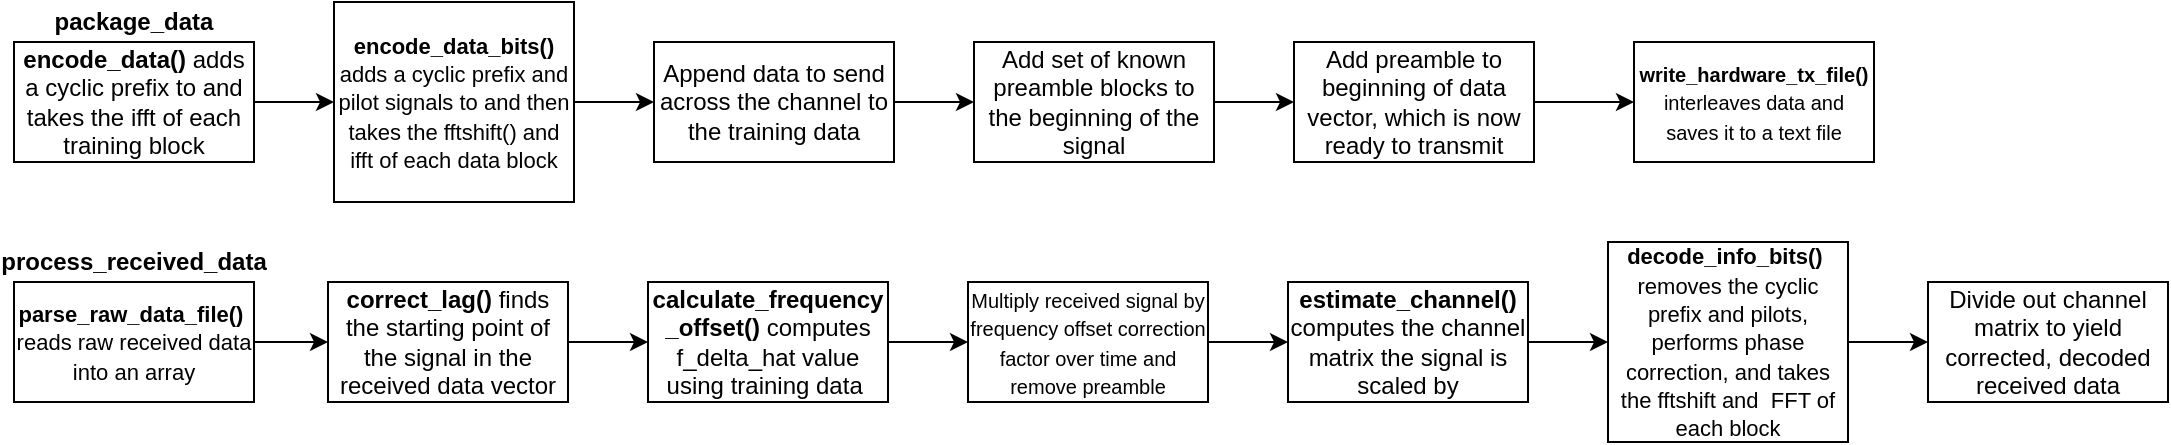 <mxfile version="14.5.7" type="device"><diagram id="XLfQrjq-UZWomE4vZ055" name="Page-1"><mxGraphModel dx="1221" dy="1722" grid="1" gridSize="10" guides="1" tooltips="1" connect="1" arrows="1" fold="1" page="1" pageScale="1" pageWidth="850" pageHeight="1100" math="0" shadow="0"><root><mxCell id="0"/><mxCell id="1" parent="0"/><mxCell id="4xP-gwoIBvNAlvfqSho9-5" style="edgeStyle=orthogonalEdgeStyle;rounded=0;orthogonalLoop=1;jettySize=auto;html=1;exitX=1;exitY=0.5;exitDx=0;exitDy=0;" parent="1" source="USOnyVhgLANyw6yHIsG9-8" target="4xP-gwoIBvNAlvfqSho9-3" edge="1"><mxGeometry relative="1" as="geometry"/></mxCell><mxCell id="USOnyVhgLANyw6yHIsG9-8" value="&lt;b&gt;encode_data()&amp;nbsp;&lt;/b&gt;adds a cyclic prefix to and takes the ifft of each training block" style="rounded=0;whiteSpace=wrap;html=1;" parent="1" vertex="1"><mxGeometry x="30" y="-940" width="120" height="60" as="geometry"/></mxCell><mxCell id="USOnyVhgLANyw6yHIsG9-13" style="edgeStyle=orthogonalEdgeStyle;rounded=0;orthogonalLoop=1;jettySize=auto;html=1;exitX=1;exitY=0.5;exitDx=0;exitDy=0;" parent="1" source="USOnyVhgLANyw6yHIsG9-9" target="USOnyVhgLANyw6yHIsG9-10" edge="1"><mxGeometry relative="1" as="geometry"/></mxCell><mxCell id="USOnyVhgLANyw6yHIsG9-9" value="Append data to send across the channel to the training data" style="rounded=0;whiteSpace=wrap;html=1;" parent="1" vertex="1"><mxGeometry x="350" y="-940" width="120" height="60" as="geometry"/></mxCell><mxCell id="USOnyVhgLANyw6yHIsG9-12" style="edgeStyle=orthogonalEdgeStyle;rounded=0;orthogonalLoop=1;jettySize=auto;html=1;exitX=1;exitY=0.5;exitDx=0;exitDy=0;entryX=0;entryY=0.5;entryDx=0;entryDy=0;" parent="1" source="USOnyVhgLANyw6yHIsG9-10" target="USOnyVhgLANyw6yHIsG9-11" edge="1"><mxGeometry relative="1" as="geometry"/></mxCell><mxCell id="USOnyVhgLANyw6yHIsG9-10" value="&lt;font face=&quot;helvetica&quot; style=&quot;font-size: 12px&quot;&gt;Add set of known preamble blocks to the beginning of the signal&lt;/font&gt;" style="rounded=0;whiteSpace=wrap;html=1;" parent="1" vertex="1"><mxGeometry x="510" y="-940" width="120" height="60" as="geometry"/></mxCell><mxCell id="2d6g4IFfXJy1rklYweT3-3" style="edgeStyle=orthogonalEdgeStyle;rounded=0;orthogonalLoop=1;jettySize=auto;html=1;exitX=1;exitY=0.5;exitDx=0;exitDy=0;entryX=0;entryY=0.5;entryDx=0;entryDy=0;" edge="1" parent="1" source="USOnyVhgLANyw6yHIsG9-11" target="2d6g4IFfXJy1rklYweT3-2"><mxGeometry relative="1" as="geometry"/></mxCell><mxCell id="USOnyVhgLANyw6yHIsG9-11" value="Add preamble to beginning of data vector, which is now ready to transmit" style="rounded=0;whiteSpace=wrap;html=1;" parent="1" vertex="1"><mxGeometry x="670" y="-940" width="120" height="60" as="geometry"/></mxCell><mxCell id="USOnyVhgLANyw6yHIsG9-16" value="&lt;b&gt;package_data&lt;/b&gt;" style="text;html=1;strokeColor=none;fillColor=none;align=center;verticalAlign=middle;whiteSpace=wrap;rounded=0;" parent="1" vertex="1"><mxGeometry x="30" y="-960" width="120" height="20" as="geometry"/></mxCell><mxCell id="USOnyVhgLANyw6yHIsG9-25" style="edgeStyle=orthogonalEdgeStyle;rounded=0;orthogonalLoop=1;jettySize=auto;html=1;exitX=1;exitY=0.5;exitDx=0;exitDy=0;entryX=0;entryY=0.5;entryDx=0;entryDy=0;" parent="1" edge="1"><mxGeometry relative="1" as="geometry"><mxPoint x="830" y="-1030" as="targetPoint"/></mxGeometry></mxCell><mxCell id="USOnyVhgLANyw6yHIsG9-23" style="edgeStyle=orthogonalEdgeStyle;rounded=0;orthogonalLoop=1;jettySize=auto;html=1;exitX=1;exitY=0.5;exitDx=0;exitDy=0;entryX=0;entryY=0.5;entryDx=0;entryDy=0;" parent="1" edge="1"><mxGeometry relative="1" as="geometry"><mxPoint x="790" y="-910" as="sourcePoint"/></mxGeometry></mxCell><mxCell id="1vNP-OkM8-pdPHr2b6XL-9" style="edgeStyle=orthogonalEdgeStyle;rounded=0;orthogonalLoop=1;jettySize=auto;html=1;exitX=1;exitY=0.5;exitDx=0;exitDy=0;entryX=0;entryY=0.5;entryDx=0;entryDy=0;" parent="1" source="1vNP-OkM8-pdPHr2b6XL-1" target="1vNP-OkM8-pdPHr2b6XL-2" edge="1"><mxGeometry relative="1" as="geometry"/></mxCell><mxCell id="1vNP-OkM8-pdPHr2b6XL-1" value="&lt;b&gt;correct_lag()&lt;/b&gt;&amp;nbsp;finds the starting point of the signal in the received data vector" style="rounded=0;whiteSpace=wrap;html=1;" parent="1" vertex="1"><mxGeometry x="187" y="-820" width="120" height="60" as="geometry"/></mxCell><mxCell id="1vNP-OkM8-pdPHr2b6XL-10" style="edgeStyle=orthogonalEdgeStyle;rounded=0;orthogonalLoop=1;jettySize=auto;html=1;exitX=1;exitY=0.5;exitDx=0;exitDy=0;entryX=0;entryY=0.5;entryDx=0;entryDy=0;" parent="1" source="1vNP-OkM8-pdPHr2b6XL-2" target="1vNP-OkM8-pdPHr2b6XL-3" edge="1"><mxGeometry relative="1" as="geometry"/></mxCell><mxCell id="1vNP-OkM8-pdPHr2b6XL-2" value="&lt;b&gt;calculate_frequency&lt;br&gt;_offset() &lt;/b&gt;computes f_delta_hat value using training data&amp;nbsp;" style="rounded=0;whiteSpace=wrap;html=1;" parent="1" vertex="1"><mxGeometry x="347" y="-820" width="120" height="60" as="geometry"/></mxCell><mxCell id="1vNP-OkM8-pdPHr2b6XL-13" style="edgeStyle=orthogonalEdgeStyle;rounded=0;orthogonalLoop=1;jettySize=auto;html=1;exitX=1;exitY=0.5;exitDx=0;exitDy=0;" parent="1" source="1vNP-OkM8-pdPHr2b6XL-3" target="1vNP-OkM8-pdPHr2b6XL-4" edge="1"><mxGeometry relative="1" as="geometry"/></mxCell><mxCell id="1vNP-OkM8-pdPHr2b6XL-3" value="&lt;font face=&quot;helvetica&quot; style=&quot;font-size: 10px&quot;&gt;Multiply received signal by frequency offset correction factor over time and remove preamble&lt;/font&gt;" style="rounded=0;whiteSpace=wrap;html=1;" parent="1" vertex="1"><mxGeometry x="507" y="-820" width="120" height="60" as="geometry"/></mxCell><mxCell id="1vNP-OkM8-pdPHr2b6XL-12" style="edgeStyle=orthogonalEdgeStyle;rounded=0;orthogonalLoop=1;jettySize=auto;html=1;exitX=1;exitY=0.5;exitDx=0;exitDy=0;" parent="1" source="1vNP-OkM8-pdPHr2b6XL-4" target="1vNP-OkM8-pdPHr2b6XL-6" edge="1"><mxGeometry relative="1" as="geometry"/></mxCell><mxCell id="1vNP-OkM8-pdPHr2b6XL-4" value="&lt;b&gt;estimate_channel() &lt;/b&gt;computes the channel matrix the signal is scaled by" style="rounded=0;whiteSpace=wrap;html=1;" parent="1" vertex="1"><mxGeometry x="667" y="-820" width="120" height="60" as="geometry"/></mxCell><mxCell id="1vNP-OkM8-pdPHr2b6XL-5" value="&lt;b&gt;process_received_data&lt;/b&gt;" style="text;html=1;strokeColor=none;fillColor=none;align=center;verticalAlign=middle;whiteSpace=wrap;rounded=0;" parent="1" vertex="1"><mxGeometry x="30" y="-840" width="120" height="20" as="geometry"/></mxCell><mxCell id="1vNP-OkM8-pdPHr2b6XL-11" style="edgeStyle=orthogonalEdgeStyle;rounded=0;orthogonalLoop=1;jettySize=auto;html=1;exitX=1;exitY=0.5;exitDx=0;exitDy=0;entryX=0;entryY=0.5;entryDx=0;entryDy=0;" parent="1" source="1vNP-OkM8-pdPHr2b6XL-6" target="1vNP-OkM8-pdPHr2b6XL-7" edge="1"><mxGeometry relative="1" as="geometry"/></mxCell><mxCell id="1vNP-OkM8-pdPHr2b6XL-6" value="&lt;font style=&quot;font-size: 11px&quot;&gt;&lt;b&gt;decode_info_bits()&lt;/b&gt;&amp;nbsp;&lt;br&gt;&lt;font&gt;removes the cyclic prefix and pilots, performs phase correction, and takes the fftshift and&amp;nbsp; FFT of each block&lt;/font&gt;&lt;/font&gt;" style="rounded=0;whiteSpace=wrap;html=1;" parent="1" vertex="1"><mxGeometry x="827" y="-840" width="120" height="100" as="geometry"/></mxCell><mxCell id="1vNP-OkM8-pdPHr2b6XL-7" value="&lt;span style=&quot;font-weight: 400&quot;&gt;Divide out channel matrix to yield corrected, decoded received data&lt;/span&gt;" style="rounded=0;whiteSpace=wrap;html=1;fontStyle=1" parent="1" vertex="1"><mxGeometry x="987" y="-820" width="120" height="60" as="geometry"/></mxCell><mxCell id="4xP-gwoIBvNAlvfqSho9-4" style="edgeStyle=orthogonalEdgeStyle;rounded=0;orthogonalLoop=1;jettySize=auto;html=1;exitX=1;exitY=0.5;exitDx=0;exitDy=0;" parent="1" source="4xP-gwoIBvNAlvfqSho9-3" target="USOnyVhgLANyw6yHIsG9-9" edge="1"><mxGeometry relative="1" as="geometry"/></mxCell><mxCell id="4xP-gwoIBvNAlvfqSho9-3" value="&lt;font style=&quot;font-size: 11px&quot;&gt;&lt;b&gt;encode_data_bits() &lt;/b&gt;adds a cyclic prefix and pilot signals to and then takes the fftshift() and ifft of each data block&lt;/font&gt;" style="rounded=0;whiteSpace=wrap;html=1;" parent="1" vertex="1"><mxGeometry x="190" y="-960" width="120" height="100" as="geometry"/></mxCell><mxCell id="2d6g4IFfXJy1rklYweT3-2" value="&lt;font style=&quot;font-size: 10px&quot;&gt;&lt;b&gt;write_hardware_tx_file() &lt;/b&gt;interleaves data and saves it to a text file&lt;/font&gt;" style="rounded=0;whiteSpace=wrap;html=1;" vertex="1" parent="1"><mxGeometry x="840" y="-940" width="120" height="60" as="geometry"/></mxCell><mxCell id="2d6g4IFfXJy1rklYweT3-6" style="edgeStyle=orthogonalEdgeStyle;rounded=0;orthogonalLoop=1;jettySize=auto;html=1;exitX=1;exitY=0.5;exitDx=0;exitDy=0;" edge="1" parent="1" source="2d6g4IFfXJy1rklYweT3-4" target="1vNP-OkM8-pdPHr2b6XL-1"><mxGeometry relative="1" as="geometry"/></mxCell><mxCell id="2d6g4IFfXJy1rklYweT3-4" value="&lt;font style=&quot;font-size: 11px&quot;&gt;&lt;b&gt;parse_raw_data_file()&lt;/b&gt;&amp;nbsp;&lt;br&gt;reads raw received data into an array&lt;/font&gt;" style="rounded=0;whiteSpace=wrap;html=1;" vertex="1" parent="1"><mxGeometry x="30" y="-820" width="120" height="60" as="geometry"/></mxCell></root></mxGraphModel></diagram></mxfile>